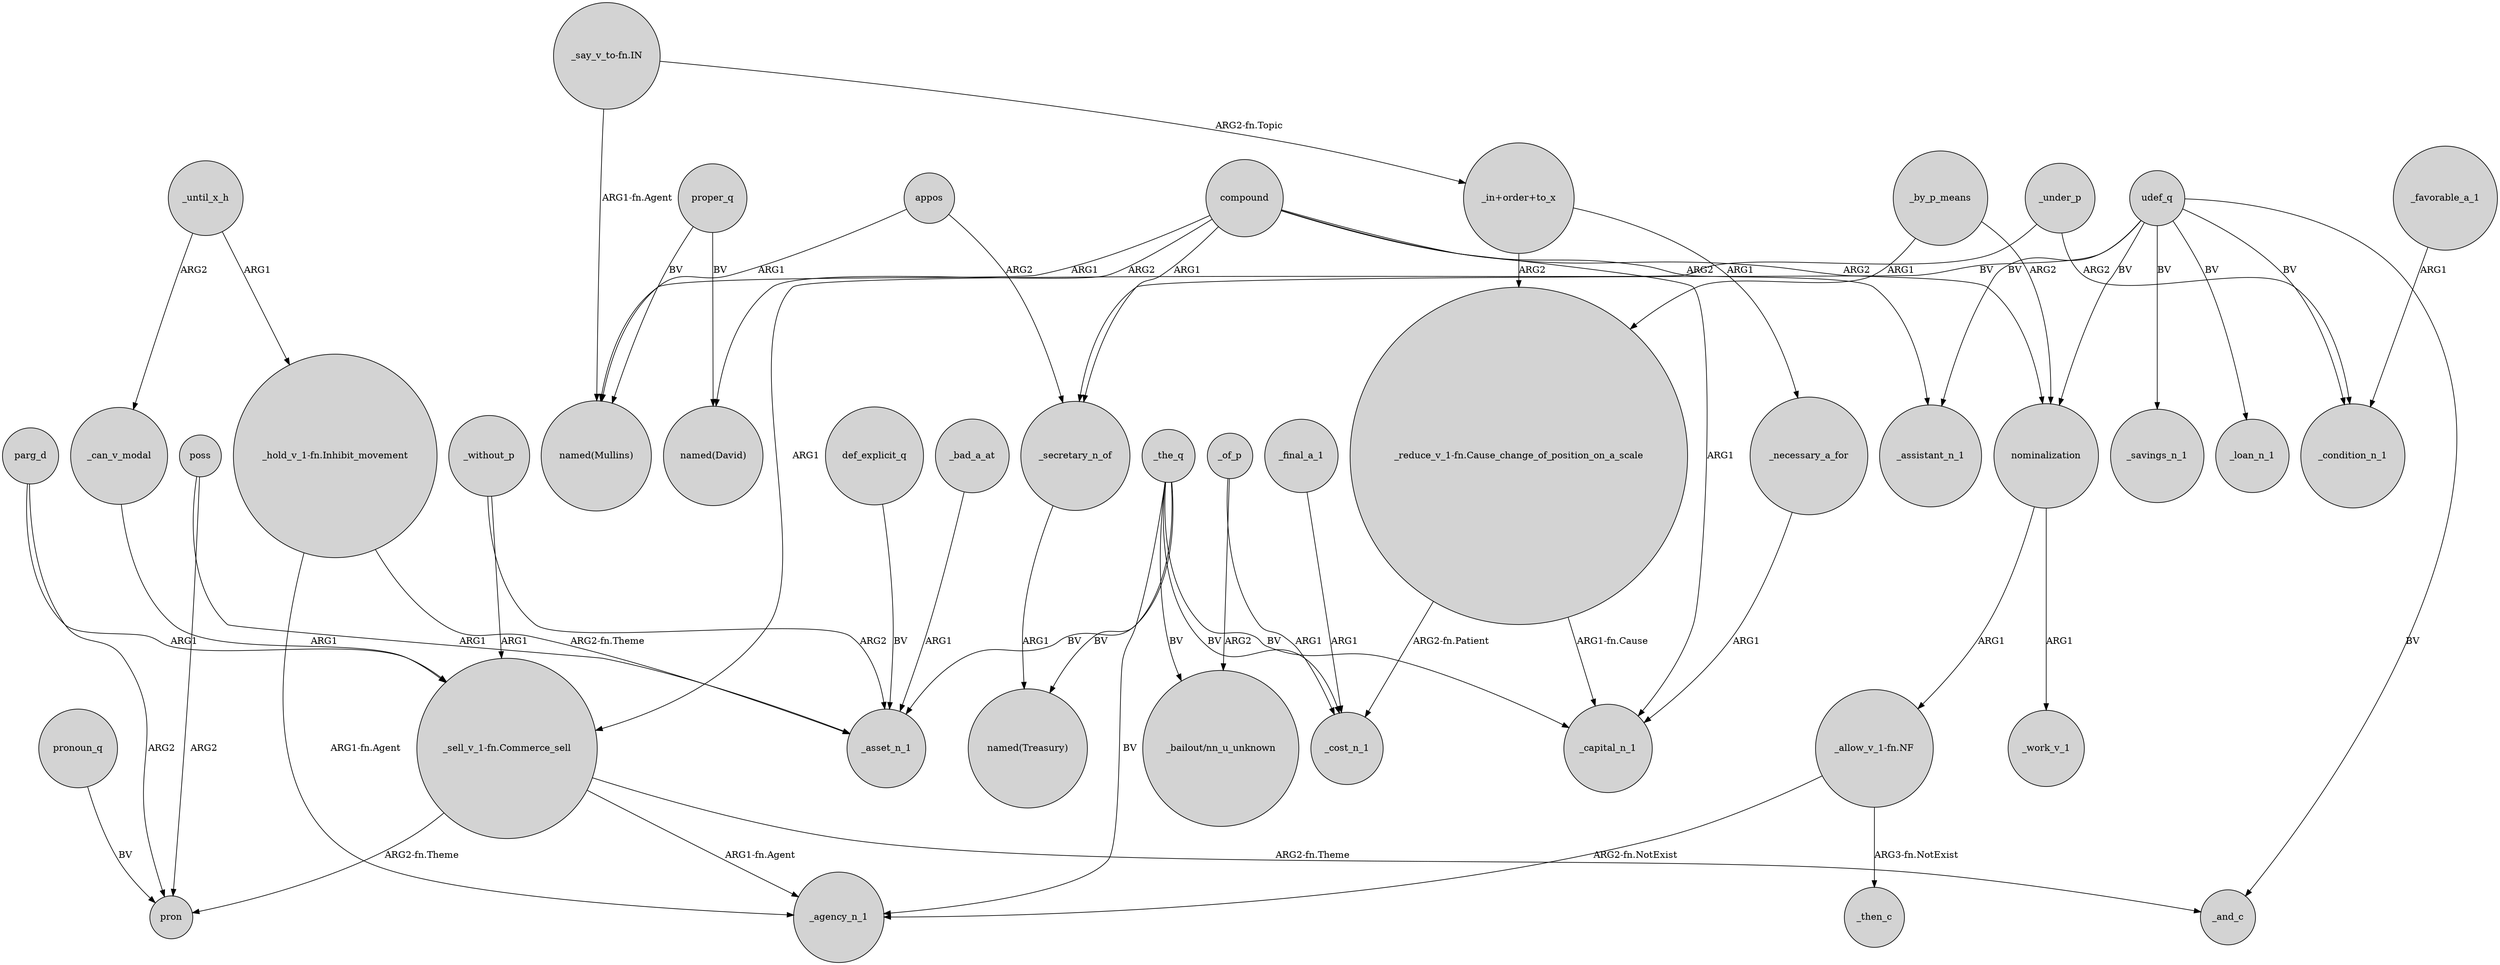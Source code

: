 digraph {
	node [shape=circle style=filled]
	_secretary_n_of -> "named(Treasury)" [label=ARG1]
	_the_q -> _agency_n_1 [label=BV]
	udef_q -> _secretary_n_of [label=BV]
	nominalization -> _work_v_1 [label=ARG1]
	def_explicit_q -> _asset_n_1 [label=BV]
	_under_p -> "_sell_v_1-fn.Commerce_sell" [label=ARG1]
	appos -> _secretary_n_of [label=ARG2]
	"_in+order+to_x" -> "_reduce_v_1-fn.Cause_change_of_position_on_a_scale" [label=ARG2]
	_of_p -> "_bailout/nn_u_unknown" [label=ARG2]
	_by_p_means -> nominalization [label=ARG2]
	poss -> pron [label=ARG2]
	"_reduce_v_1-fn.Cause_change_of_position_on_a_scale" -> _capital_n_1 [label="ARG1-fn.Cause"]
	_bad_a_at -> _asset_n_1 [label=ARG1]
	_favorable_a_1 -> _condition_n_1 [label=ARG1]
	appos -> "named(Mullins)" [label=ARG1]
	_the_q -> "_bailout/nn_u_unknown" [label=BV]
	proper_q -> "named(Mullins)" [label=BV]
	parg_d -> "_sell_v_1-fn.Commerce_sell" [label=ARG1]
	udef_q -> _savings_n_1 [label=BV]
	compound -> nominalization [label=ARG2]
	_without_p -> _asset_n_1 [label=ARG2]
	"_say_v_to-fn.IN" -> "_in+order+to_x" [label="ARG2-fn.Topic"]
	udef_q -> _assistant_n_1 [label=BV]
	"_reduce_v_1-fn.Cause_change_of_position_on_a_scale" -> _cost_n_1 [label="ARG2-fn.Patient"]
	_the_q -> _cost_n_1 [label=BV]
	_of_p -> _cost_n_1 [label=ARG1]
	_by_p_means -> "_reduce_v_1-fn.Cause_change_of_position_on_a_scale" [label=ARG1]
	parg_d -> pron [label=ARG2]
	_the_q -> _capital_n_1 [label=BV]
	pronoun_q -> pron [label=BV]
	_necessary_a_for -> _capital_n_1 [label=ARG1]
	compound -> "named(Mullins)" [label=ARG1]
	_final_a_1 -> _cost_n_1 [label=ARG1]
	"_hold_v_1-fn.Inhibit_movement" -> _asset_n_1 [label="ARG2-fn.Theme"]
	_until_x_h -> _can_v_modal [label=ARG2]
	udef_q -> _condition_n_1 [label=BV]
	"_sell_v_1-fn.Commerce_sell" -> _and_c [label="ARG2-fn.Theme"]
	compound -> "named(David)" [label=ARG2]
	_the_q -> _asset_n_1 [label=BV]
	"_sell_v_1-fn.Commerce_sell" -> pron [label="ARG2-fn.Theme"]
	compound -> _capital_n_1 [label=ARG1]
	nominalization -> "_allow_v_1-fn.NF" [label=ARG1]
	udef_q -> nominalization [label=BV]
	_under_p -> _condition_n_1 [label=ARG2]
	"_allow_v_1-fn.NF" -> _agency_n_1 [label="ARG2-fn.NotExist"]
	_can_v_modal -> "_sell_v_1-fn.Commerce_sell" [label=ARG1]
	_the_q -> "named(Treasury)" [label=BV]
	"_sell_v_1-fn.Commerce_sell" -> _agency_n_1 [label="ARG1-fn.Agent"]
	poss -> _asset_n_1 [label=ARG1]
	"_say_v_to-fn.IN" -> "named(Mullins)" [label="ARG1-fn.Agent"]
	_without_p -> "_sell_v_1-fn.Commerce_sell" [label=ARG1]
	"_in+order+to_x" -> _necessary_a_for [label=ARG1]
	_until_x_h -> "_hold_v_1-fn.Inhibit_movement" [label=ARG1]
	proper_q -> "named(David)" [label=BV]
	compound -> _secretary_n_of [label=ARG1]
	udef_q -> _and_c [label=BV]
	"_hold_v_1-fn.Inhibit_movement" -> _agency_n_1 [label="ARG1-fn.Agent"]
	compound -> _assistant_n_1 [label=ARG2]
	udef_q -> _loan_n_1 [label=BV]
	"_allow_v_1-fn.NF" -> _then_c [label="ARG3-fn.NotExist"]
}
